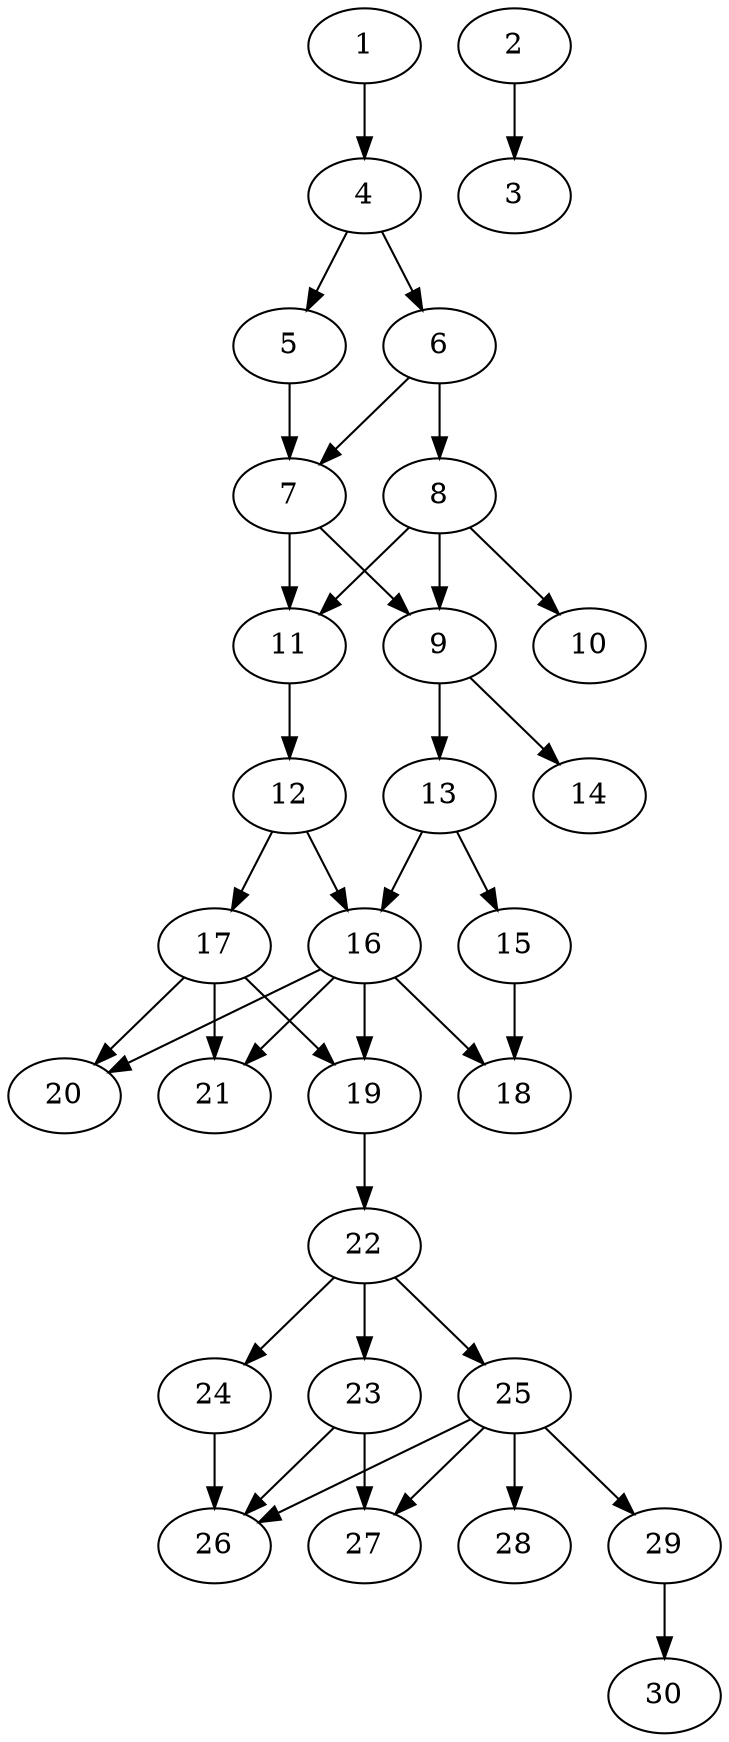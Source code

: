 // DAG automatically generated by daggen at Tue Aug  6 16:27:24 2019
// ./daggen --dot -n 30 --ccr 0.4 --fat 0.4 --regular 0.5 --density 0.7 --mindata 5242880 --maxdata 52428800 
digraph G {
  1 [size="78996480", alpha="0.10", expect_size="31598592"] 
  1 -> 4 [size ="31598592"]
  2 [size="107376640", alpha="0.12", expect_size="42950656"] 
  2 -> 3 [size ="42950656"]
  3 [size="19558400", alpha="0.10", expect_size="7823360"] 
  4 [size="20016640", alpha="0.17", expect_size="8006656"] 
  4 -> 5 [size ="8006656"]
  4 -> 6 [size ="8006656"]
  5 [size="37711360", alpha="0.10", expect_size="15084544"] 
  5 -> 7 [size ="15084544"]
  6 [size="126643200", alpha="0.10", expect_size="50657280"] 
  6 -> 7 [size ="50657280"]
  6 -> 8 [size ="50657280"]
  7 [size="18803200", alpha="0.18", expect_size="7521280"] 
  7 -> 9 [size ="7521280"]
  7 -> 11 [size ="7521280"]
  8 [size="59427840", alpha="0.12", expect_size="23771136"] 
  8 -> 9 [size ="23771136"]
  8 -> 10 [size ="23771136"]
  8 -> 11 [size ="23771136"]
  9 [size="28544000", alpha="0.11", expect_size="11417600"] 
  9 -> 13 [size ="11417600"]
  9 -> 14 [size ="11417600"]
  10 [size="34803200", alpha="0.10", expect_size="13921280"] 
  11 [size="84769280", alpha="0.11", expect_size="33907712"] 
  11 -> 12 [size ="33907712"]
  12 [size="26327040", alpha="0.15", expect_size="10530816"] 
  12 -> 16 [size ="10530816"]
  12 -> 17 [size ="10530816"]
  13 [size="95685120", alpha="0.19", expect_size="38274048"] 
  13 -> 15 [size ="38274048"]
  13 -> 16 [size ="38274048"]
  14 [size="38707200", alpha="0.04", expect_size="15482880"] 
  15 [size="23846400", alpha="0.11", expect_size="9538560"] 
  15 -> 18 [size ="9538560"]
  16 [size="80299520", alpha="0.06", expect_size="32119808"] 
  16 -> 18 [size ="32119808"]
  16 -> 19 [size ="32119808"]
  16 -> 20 [size ="32119808"]
  16 -> 21 [size ="32119808"]
  17 [size="23047680", alpha="0.11", expect_size="9219072"] 
  17 -> 19 [size ="9219072"]
  17 -> 20 [size ="9219072"]
  17 -> 21 [size ="9219072"]
  18 [size="126855680", alpha="0.02", expect_size="50742272"] 
  19 [size="81479680", alpha="0.08", expect_size="32591872"] 
  19 -> 22 [size ="32591872"]
  20 [size="26585600", alpha="0.11", expect_size="10634240"] 
  21 [size="83335680", alpha="0.04", expect_size="33334272"] 
  22 [size="31557120", alpha="0.13", expect_size="12622848"] 
  22 -> 23 [size ="12622848"]
  22 -> 24 [size ="12622848"]
  22 -> 25 [size ="12622848"]
  23 [size="121244160", alpha="0.04", expect_size="48497664"] 
  23 -> 26 [size ="48497664"]
  23 -> 27 [size ="48497664"]
  24 [size="118008320", alpha="0.16", expect_size="47203328"] 
  24 -> 26 [size ="47203328"]
  25 [size="25556480", alpha="0.11", expect_size="10222592"] 
  25 -> 26 [size ="10222592"]
  25 -> 27 [size ="10222592"]
  25 -> 28 [size ="10222592"]
  25 -> 29 [size ="10222592"]
  26 [size="88394240", alpha="0.07", expect_size="35357696"] 
  27 [size="126543360", alpha="0.03", expect_size="50617344"] 
  28 [size="73187840", alpha="0.06", expect_size="29275136"] 
  29 [size="84613120", alpha="0.13", expect_size="33845248"] 
  29 -> 30 [size ="33845248"]
  30 [size="16657920", alpha="0.03", expect_size="6663168"] 
}
